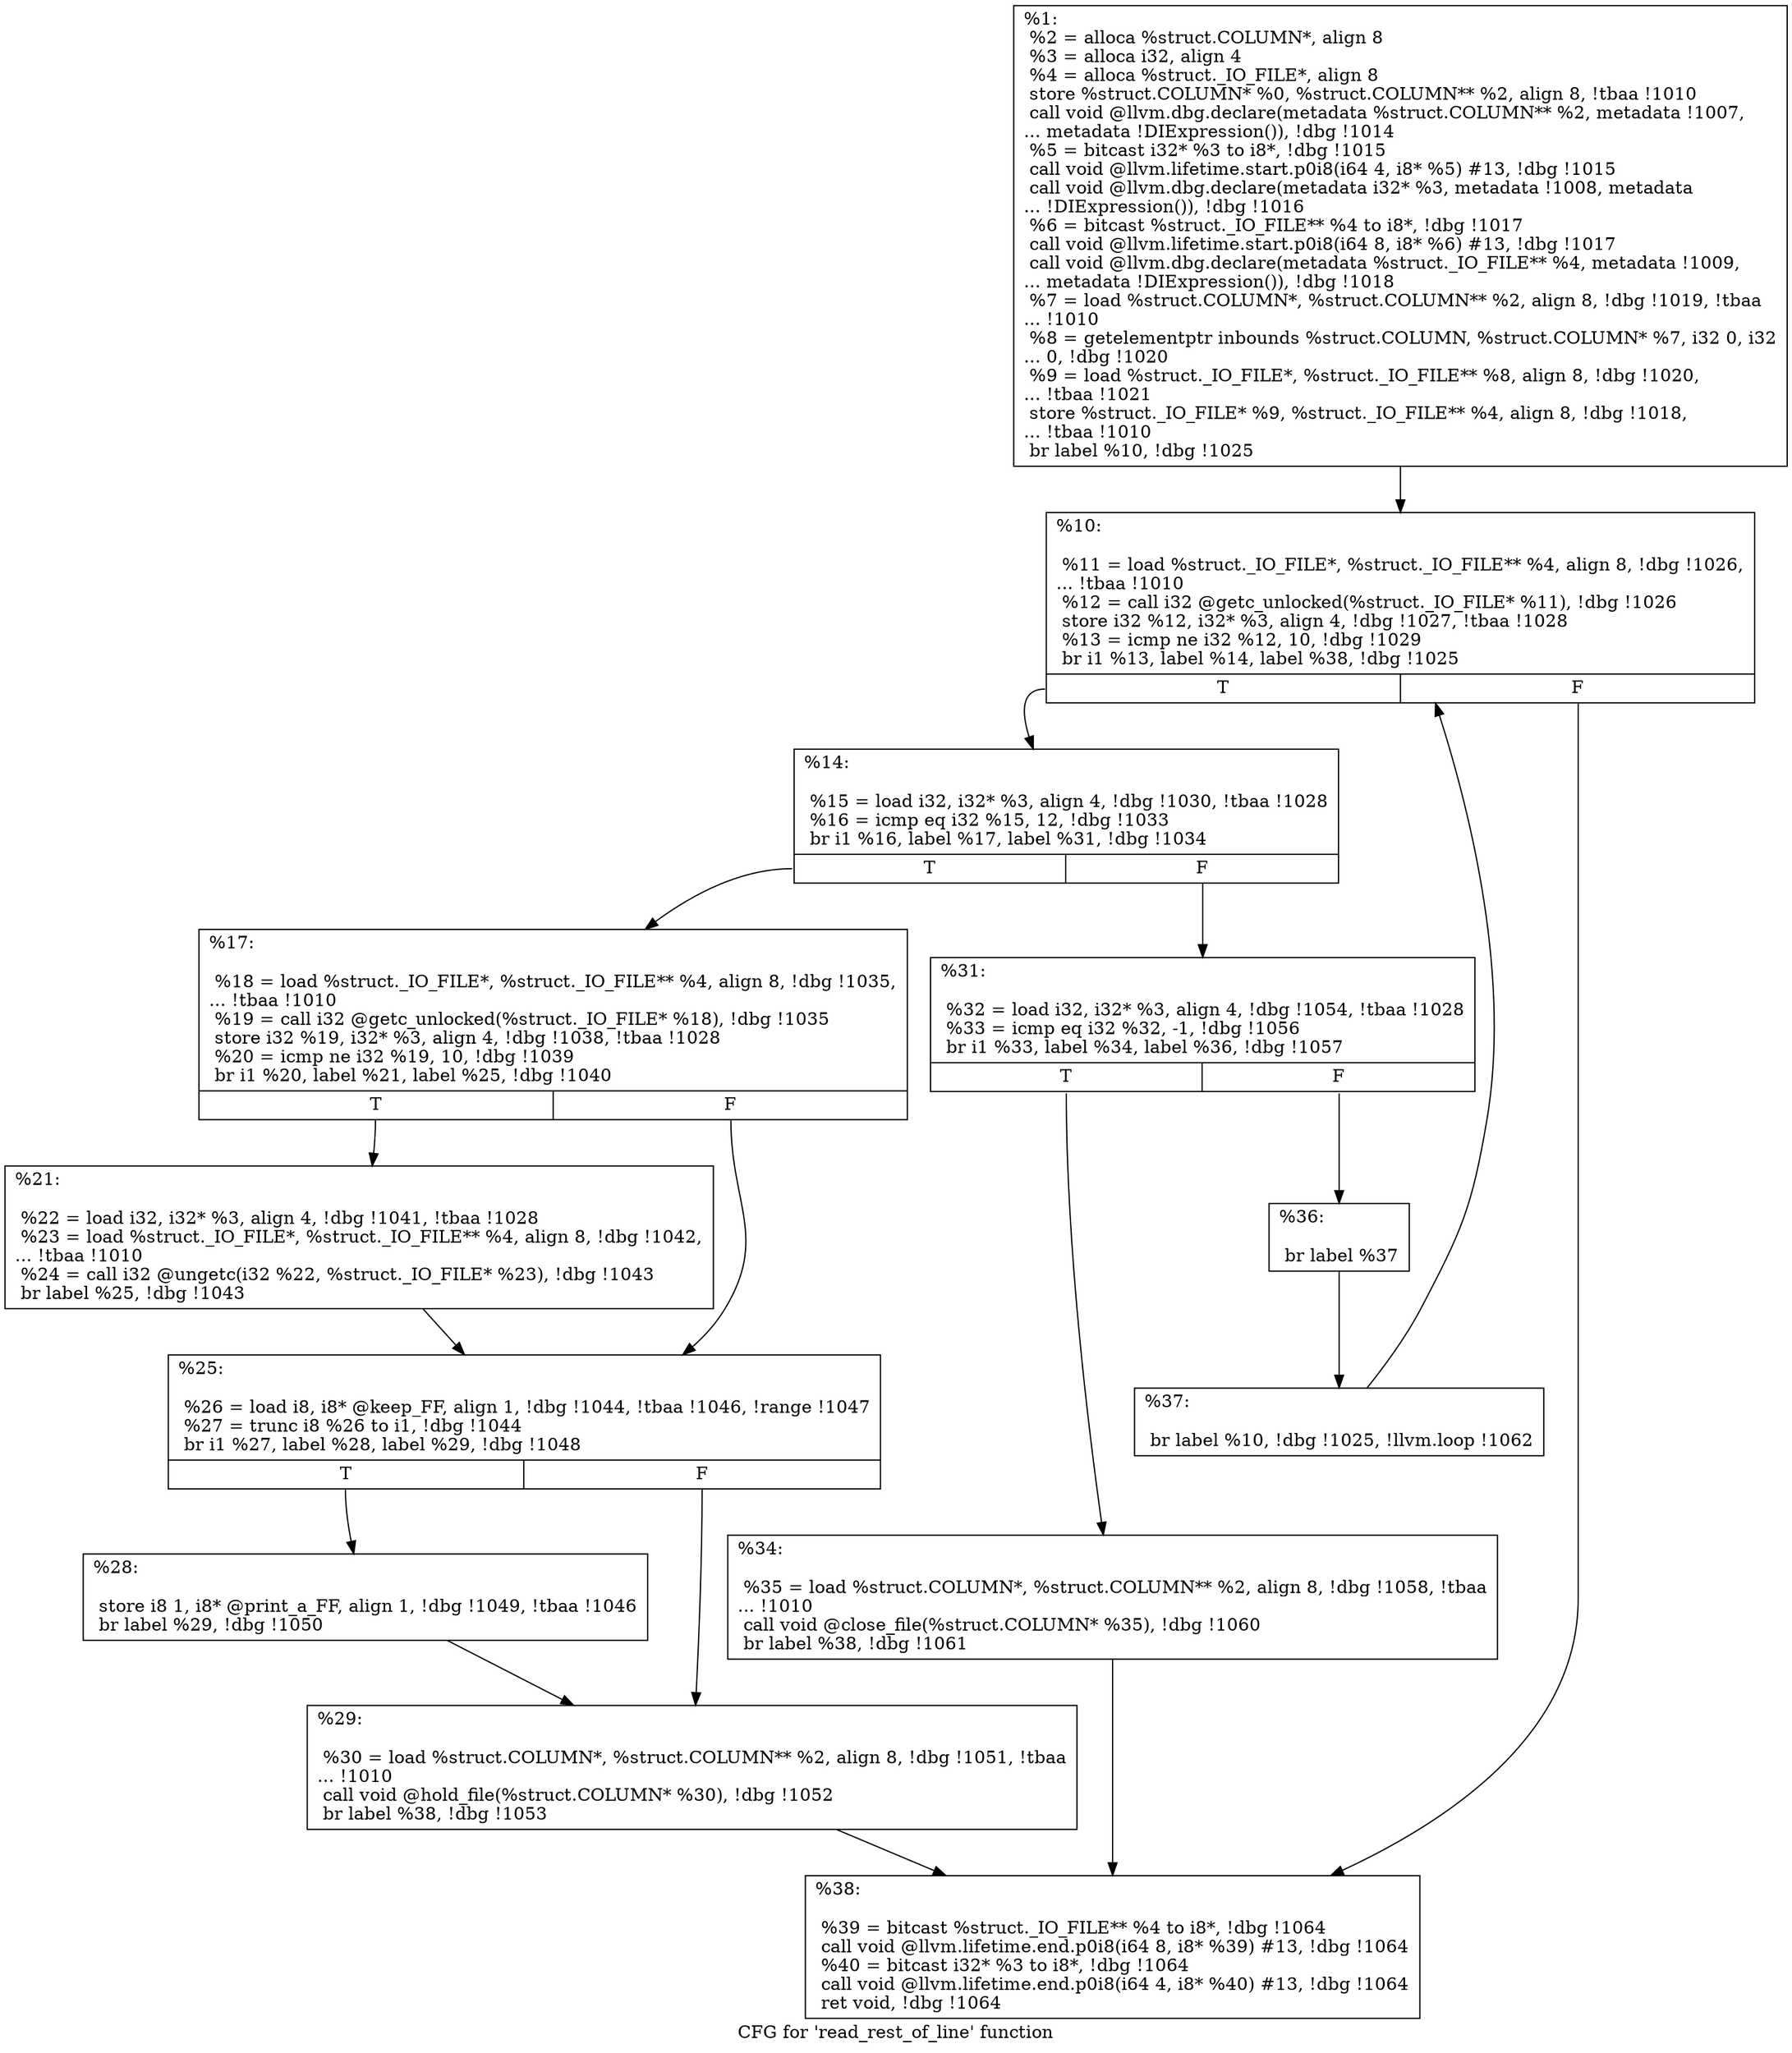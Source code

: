 digraph "CFG for 'read_rest_of_line' function" {
	label="CFG for 'read_rest_of_line' function";

	Node0x1624f40 [shape=record,label="{%1:\l  %2 = alloca %struct.COLUMN*, align 8\l  %3 = alloca i32, align 4\l  %4 = alloca %struct._IO_FILE*, align 8\l  store %struct.COLUMN* %0, %struct.COLUMN** %2, align 8, !tbaa !1010\l  call void @llvm.dbg.declare(metadata %struct.COLUMN** %2, metadata !1007,\l... metadata !DIExpression()), !dbg !1014\l  %5 = bitcast i32* %3 to i8*, !dbg !1015\l  call void @llvm.lifetime.start.p0i8(i64 4, i8* %5) #13, !dbg !1015\l  call void @llvm.dbg.declare(metadata i32* %3, metadata !1008, metadata\l... !DIExpression()), !dbg !1016\l  %6 = bitcast %struct._IO_FILE** %4 to i8*, !dbg !1017\l  call void @llvm.lifetime.start.p0i8(i64 8, i8* %6) #13, !dbg !1017\l  call void @llvm.dbg.declare(metadata %struct._IO_FILE** %4, metadata !1009,\l... metadata !DIExpression()), !dbg !1018\l  %7 = load %struct.COLUMN*, %struct.COLUMN** %2, align 8, !dbg !1019, !tbaa\l... !1010\l  %8 = getelementptr inbounds %struct.COLUMN, %struct.COLUMN* %7, i32 0, i32\l... 0, !dbg !1020\l  %9 = load %struct._IO_FILE*, %struct._IO_FILE** %8, align 8, !dbg !1020,\l... !tbaa !1021\l  store %struct._IO_FILE* %9, %struct._IO_FILE** %4, align 8, !dbg !1018,\l... !tbaa !1010\l  br label %10, !dbg !1025\l}"];
	Node0x1624f40 -> Node0x1627b50;
	Node0x1627b50 [shape=record,label="{%10:\l\l  %11 = load %struct._IO_FILE*, %struct._IO_FILE** %4, align 8, !dbg !1026,\l... !tbaa !1010\l  %12 = call i32 @getc_unlocked(%struct._IO_FILE* %11), !dbg !1026\l  store i32 %12, i32* %3, align 4, !dbg !1027, !tbaa !1028\l  %13 = icmp ne i32 %12, 10, !dbg !1029\l  br i1 %13, label %14, label %38, !dbg !1025\l|{<s0>T|<s1>F}}"];
	Node0x1627b50:s0 -> Node0x1627ba0;
	Node0x1627b50:s1 -> Node0x1627ec0;
	Node0x1627ba0 [shape=record,label="{%14:\l\l  %15 = load i32, i32* %3, align 4, !dbg !1030, !tbaa !1028\l  %16 = icmp eq i32 %15, 12, !dbg !1033\l  br i1 %16, label %17, label %31, !dbg !1034\l|{<s0>T|<s1>F}}"];
	Node0x1627ba0:s0 -> Node0x1627bf0;
	Node0x1627ba0:s1 -> Node0x1627d80;
	Node0x1627bf0 [shape=record,label="{%17:\l\l  %18 = load %struct._IO_FILE*, %struct._IO_FILE** %4, align 8, !dbg !1035,\l... !tbaa !1010\l  %19 = call i32 @getc_unlocked(%struct._IO_FILE* %18), !dbg !1035\l  store i32 %19, i32* %3, align 4, !dbg !1038, !tbaa !1028\l  %20 = icmp ne i32 %19, 10, !dbg !1039\l  br i1 %20, label %21, label %25, !dbg !1040\l|{<s0>T|<s1>F}}"];
	Node0x1627bf0:s0 -> Node0x1627c40;
	Node0x1627bf0:s1 -> Node0x1627c90;
	Node0x1627c40 [shape=record,label="{%21:\l\l  %22 = load i32, i32* %3, align 4, !dbg !1041, !tbaa !1028\l  %23 = load %struct._IO_FILE*, %struct._IO_FILE** %4, align 8, !dbg !1042,\l... !tbaa !1010\l  %24 = call i32 @ungetc(i32 %22, %struct._IO_FILE* %23), !dbg !1043\l  br label %25, !dbg !1043\l}"];
	Node0x1627c40 -> Node0x1627c90;
	Node0x1627c90 [shape=record,label="{%25:\l\l  %26 = load i8, i8* @keep_FF, align 1, !dbg !1044, !tbaa !1046, !range !1047\l  %27 = trunc i8 %26 to i1, !dbg !1044\l  br i1 %27, label %28, label %29, !dbg !1048\l|{<s0>T|<s1>F}}"];
	Node0x1627c90:s0 -> Node0x1627ce0;
	Node0x1627c90:s1 -> Node0x1627d30;
	Node0x1627ce0 [shape=record,label="{%28:\l\l  store i8 1, i8* @print_a_FF, align 1, !dbg !1049, !tbaa !1046\l  br label %29, !dbg !1050\l}"];
	Node0x1627ce0 -> Node0x1627d30;
	Node0x1627d30 [shape=record,label="{%29:\l\l  %30 = load %struct.COLUMN*, %struct.COLUMN** %2, align 8, !dbg !1051, !tbaa\l... !1010\l  call void @hold_file(%struct.COLUMN* %30), !dbg !1052\l  br label %38, !dbg !1053\l}"];
	Node0x1627d30 -> Node0x1627ec0;
	Node0x1627d80 [shape=record,label="{%31:\l\l  %32 = load i32, i32* %3, align 4, !dbg !1054, !tbaa !1028\l  %33 = icmp eq i32 %32, -1, !dbg !1056\l  br i1 %33, label %34, label %36, !dbg !1057\l|{<s0>T|<s1>F}}"];
	Node0x1627d80:s0 -> Node0x1627dd0;
	Node0x1627d80:s1 -> Node0x1627e20;
	Node0x1627dd0 [shape=record,label="{%34:\l\l  %35 = load %struct.COLUMN*, %struct.COLUMN** %2, align 8, !dbg !1058, !tbaa\l... !1010\l  call void @close_file(%struct.COLUMN* %35), !dbg !1060\l  br label %38, !dbg !1061\l}"];
	Node0x1627dd0 -> Node0x1627ec0;
	Node0x1627e20 [shape=record,label="{%36:\l\l  br label %37\l}"];
	Node0x1627e20 -> Node0x1627e70;
	Node0x1627e70 [shape=record,label="{%37:\l\l  br label %10, !dbg !1025, !llvm.loop !1062\l}"];
	Node0x1627e70 -> Node0x1627b50;
	Node0x1627ec0 [shape=record,label="{%38:\l\l  %39 = bitcast %struct._IO_FILE** %4 to i8*, !dbg !1064\l  call void @llvm.lifetime.end.p0i8(i64 8, i8* %39) #13, !dbg !1064\l  %40 = bitcast i32* %3 to i8*, !dbg !1064\l  call void @llvm.lifetime.end.p0i8(i64 4, i8* %40) #13, !dbg !1064\l  ret void, !dbg !1064\l}"];
}
